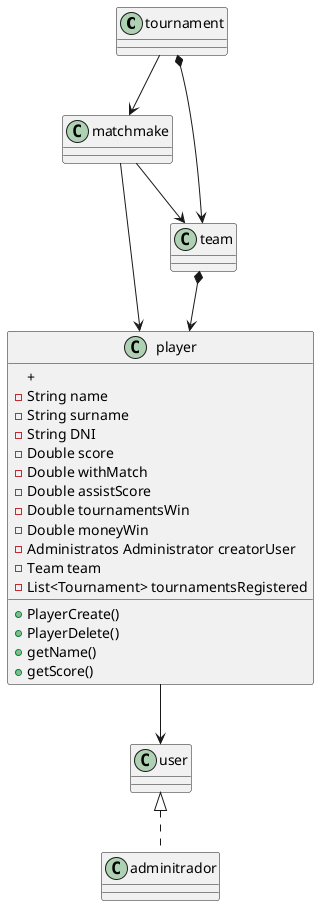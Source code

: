 @startuml

class tournament{


}

class player{
   + PlayerCreate()
   + PlayerDelete()
   + getName()
   + getScore()
   +
   - String name
   - String surname
   - String DNI
   - Double score
   - Double withMatch
   - Double assistScore
   - Double tournamentsWin
   - Double moneyWin
   - Administratos Administrator creatorUser
   - Team team
   - List<Tournament> tournamentsRegistered
}

class matchmake{


}

class team{


}

class user{


}

class adminitrador{


}

tournament *-down-> team
team *-down-> player
player -down-> user
tournament -down-> matchmake
matchmake -down-> team
matchmake -down-> player
user <|.down. adminitrador

@enduml
